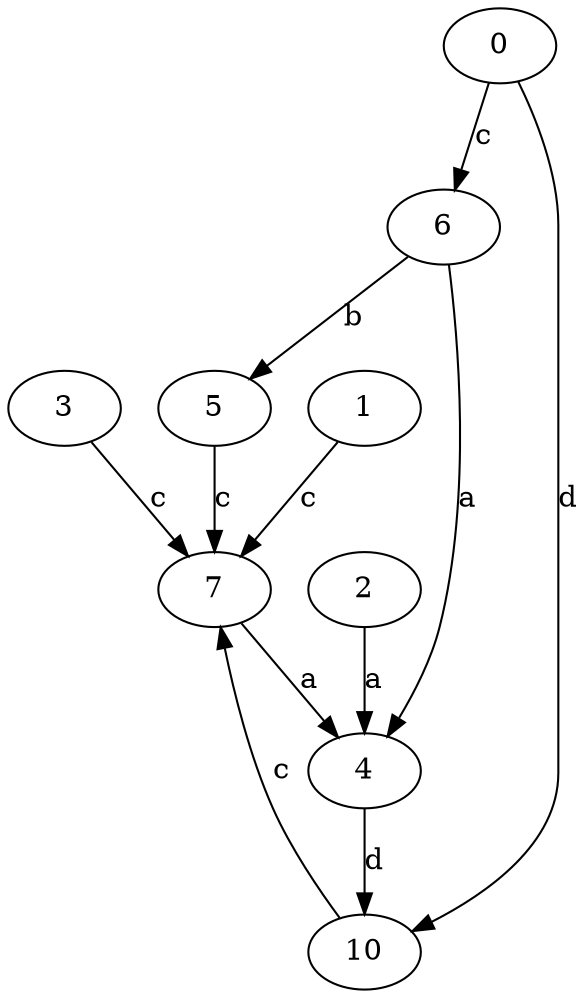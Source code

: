 strict digraph  {
3;
0;
1;
4;
5;
6;
7;
10;
2;
3 -> 7  [label=c];
0 -> 6  [label=c];
0 -> 10  [label=d];
1 -> 7  [label=c];
4 -> 10  [label=d];
5 -> 7  [label=c];
6 -> 4  [label=a];
6 -> 5  [label=b];
7 -> 4  [label=a];
10 -> 7  [label=c];
2 -> 4  [label=a];
}
